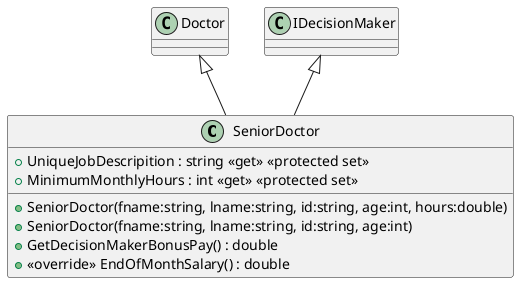 @startuml
class SeniorDoctor {
    + UniqueJobDescripition : string <<get>> <<protected set>>
    + MinimumMonthlyHours : int <<get>> <<protected set>>
    + SeniorDoctor(fname:string, lname:string, id:string, age:int, hours:double)
    + SeniorDoctor(fname:string, lname:string, id:string, age:int)
    + GetDecisionMakerBonusPay() : double
    + <<override>> EndOfMonthSalary() : double
}
Doctor <|-- SeniorDoctor
IDecisionMaker <|-- SeniorDoctor
@enduml
